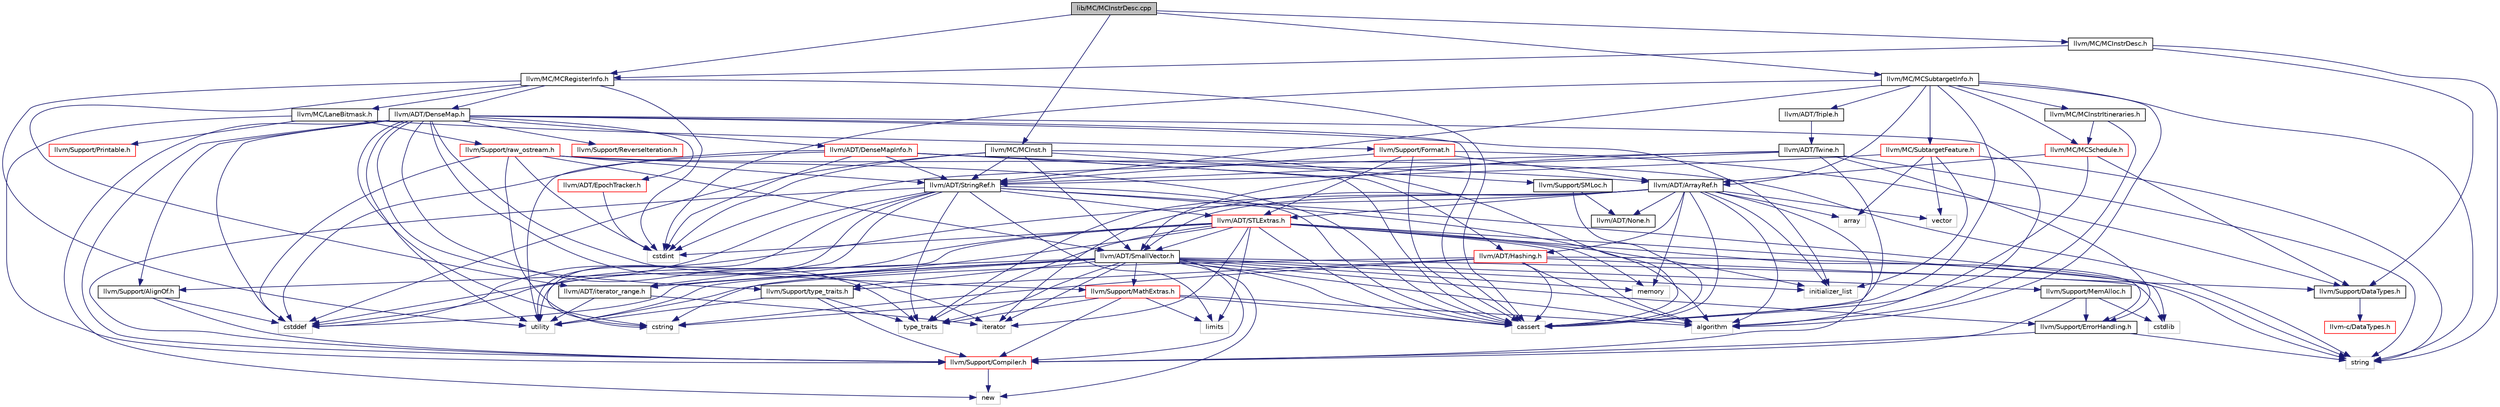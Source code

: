 digraph "lib/MC/MCInstrDesc.cpp"
{
 // LATEX_PDF_SIZE
  bgcolor="transparent";
  edge [fontname="Helvetica",fontsize="10",labelfontname="Helvetica",labelfontsize="10"];
  node [fontname="Helvetica",fontsize="10",shape="box"];
  Node1 [label="lib/MC/MCInstrDesc.cpp",height=0.2,width=0.4,color="black", fillcolor="grey75", style="filled", fontcolor="black",tooltip=" "];
  Node1 -> Node2 [color="midnightblue",fontsize="10",style="solid",fontname="Helvetica"];
  Node2 [label="llvm/MC/MCInstrDesc.h",height=0.2,width=0.4,color="black",URL="$MCInstrDesc_8h.html",tooltip=" "];
  Node2 -> Node3 [color="midnightblue",fontsize="10",style="solid",fontname="Helvetica"];
  Node3 [label="llvm/MC/MCRegisterInfo.h",height=0.2,width=0.4,color="black",URL="$MCRegisterInfo_8h.html",tooltip=" "];
  Node3 -> Node4 [color="midnightblue",fontsize="10",style="solid",fontname="Helvetica"];
  Node4 [label="llvm/ADT/DenseMap.h",height=0.2,width=0.4,color="black",URL="$DenseMap_8h.html",tooltip=" "];
  Node4 -> Node5 [color="midnightblue",fontsize="10",style="solid",fontname="Helvetica"];
  Node5 [label="llvm/ADT/DenseMapInfo.h",height=0.2,width=0.4,color="red",URL="$DenseMapInfo_8h.html",tooltip=" "];
  Node5 -> Node6 [color="midnightblue",fontsize="10",style="solid",fontname="Helvetica"];
  Node6 [label="llvm/ADT/ArrayRef.h",height=0.2,width=0.4,color="black",URL="$ArrayRef_8h.html",tooltip=" "];
  Node6 -> Node7 [color="midnightblue",fontsize="10",style="solid",fontname="Helvetica"];
  Node7 [label="llvm/ADT/Hashing.h",height=0.2,width=0.4,color="red",URL="$Hashing_8h.html",tooltip=" "];
  Node7 -> Node8 [color="midnightblue",fontsize="10",style="solid",fontname="Helvetica"];
  Node8 [label="llvm/Support/DataTypes.h",height=0.2,width=0.4,color="black",URL="$llvm_2Support_2DataTypes_8h.html",tooltip=" "];
  Node8 -> Node9 [color="midnightblue",fontsize="10",style="solid",fontname="Helvetica"];
  Node9 [label="llvm-c/DataTypes.h",height=0.2,width=0.4,color="red",URL="$llvm-c_2DataTypes_8h.html",tooltip=" "];
  Node7 -> Node24 [color="midnightblue",fontsize="10",style="solid",fontname="Helvetica"];
  Node24 [label="llvm/Support/type_traits.h",height=0.2,width=0.4,color="black",URL="$type__traits_8h.html",tooltip=" "];
  Node24 -> Node20 [color="midnightblue",fontsize="10",style="solid",fontname="Helvetica"];
  Node20 [label="llvm/Support/Compiler.h",height=0.2,width=0.4,color="red",URL="$Compiler_8h.html",tooltip=" "];
  Node20 -> Node22 [color="midnightblue",fontsize="10",style="solid",fontname="Helvetica"];
  Node22 [label="new",height=0.2,width=0.4,color="grey75",tooltip=" "];
  Node24 -> Node25 [color="midnightblue",fontsize="10",style="solid",fontname="Helvetica"];
  Node25 [label="type_traits",height=0.2,width=0.4,color="grey75",tooltip=" "];
  Node24 -> Node26 [color="midnightblue",fontsize="10",style="solid",fontname="Helvetica"];
  Node26 [label="utility",height=0.2,width=0.4,color="grey75",tooltip=" "];
  Node7 -> Node36 [color="midnightblue",fontsize="10",style="solid",fontname="Helvetica"];
  Node36 [label="algorithm",height=0.2,width=0.4,color="grey75",tooltip=" "];
  Node7 -> Node27 [color="midnightblue",fontsize="10",style="solid",fontname="Helvetica"];
  Node27 [label="cassert",height=0.2,width=0.4,color="grey75",tooltip=" "];
  Node7 -> Node38 [color="midnightblue",fontsize="10",style="solid",fontname="Helvetica"];
  Node38 [label="cstring",height=0.2,width=0.4,color="grey75",tooltip=" "];
  Node7 -> Node42 [color="midnightblue",fontsize="10",style="solid",fontname="Helvetica"];
  Node42 [label="string",height=0.2,width=0.4,color="grey75",tooltip=" "];
  Node7 -> Node26 [color="midnightblue",fontsize="10",style="solid",fontname="Helvetica"];
  Node6 -> Node19 [color="midnightblue",fontsize="10",style="solid",fontname="Helvetica"];
  Node19 [label="llvm/ADT/None.h",height=0.2,width=0.4,color="black",URL="$None_8h.html",tooltip=" "];
  Node6 -> Node29 [color="midnightblue",fontsize="10",style="solid",fontname="Helvetica"];
  Node29 [label="llvm/ADT/SmallVector.h",height=0.2,width=0.4,color="black",URL="$SmallVector_8h.html",tooltip=" "];
  Node29 -> Node30 [color="midnightblue",fontsize="10",style="solid",fontname="Helvetica"];
  Node30 [label="llvm/ADT/iterator_range.h",height=0.2,width=0.4,color="black",URL="$iterator__range_8h.html",tooltip="This provides a very simple, boring adaptor for a begin and end iterator into a range type."];
  Node30 -> Node31 [color="midnightblue",fontsize="10",style="solid",fontname="Helvetica"];
  Node31 [label="iterator",height=0.2,width=0.4,color="grey75",tooltip=" "];
  Node30 -> Node26 [color="midnightblue",fontsize="10",style="solid",fontname="Helvetica"];
  Node29 -> Node32 [color="midnightblue",fontsize="10",style="solid",fontname="Helvetica"];
  Node32 [label="llvm/Support/AlignOf.h",height=0.2,width=0.4,color="black",URL="$AlignOf_8h.html",tooltip=" "];
  Node32 -> Node20 [color="midnightblue",fontsize="10",style="solid",fontname="Helvetica"];
  Node32 -> Node33 [color="midnightblue",fontsize="10",style="solid",fontname="Helvetica"];
  Node33 [label="cstddef",height=0.2,width=0.4,color="grey75",tooltip=" "];
  Node29 -> Node20 [color="midnightblue",fontsize="10",style="solid",fontname="Helvetica"];
  Node29 -> Node34 [color="midnightblue",fontsize="10",style="solid",fontname="Helvetica"];
  Node34 [label="llvm/Support/MathExtras.h",height=0.2,width=0.4,color="red",URL="$MathExtras_8h.html",tooltip=" "];
  Node34 -> Node20 [color="midnightblue",fontsize="10",style="solid",fontname="Helvetica"];
  Node34 -> Node36 [color="midnightblue",fontsize="10",style="solid",fontname="Helvetica"];
  Node34 -> Node27 [color="midnightblue",fontsize="10",style="solid",fontname="Helvetica"];
  Node34 -> Node38 [color="midnightblue",fontsize="10",style="solid",fontname="Helvetica"];
  Node34 -> Node39 [color="midnightblue",fontsize="10",style="solid",fontname="Helvetica"];
  Node39 [label="limits",height=0.2,width=0.4,color="grey75",tooltip=" "];
  Node34 -> Node25 [color="midnightblue",fontsize="10",style="solid",fontname="Helvetica"];
  Node29 -> Node40 [color="midnightblue",fontsize="10",style="solid",fontname="Helvetica"];
  Node40 [label="llvm/Support/MemAlloc.h",height=0.2,width=0.4,color="black",URL="$MemAlloc_8h.html",tooltip="This file defines counterparts of C library allocation functions defined in the namespace 'std'."];
  Node40 -> Node20 [color="midnightblue",fontsize="10",style="solid",fontname="Helvetica"];
  Node40 -> Node41 [color="midnightblue",fontsize="10",style="solid",fontname="Helvetica"];
  Node41 [label="llvm/Support/ErrorHandling.h",height=0.2,width=0.4,color="black",URL="$llvm_2Support_2ErrorHandling_8h.html",tooltip=" "];
  Node41 -> Node20 [color="midnightblue",fontsize="10",style="solid",fontname="Helvetica"];
  Node41 -> Node42 [color="midnightblue",fontsize="10",style="solid",fontname="Helvetica"];
  Node40 -> Node43 [color="midnightblue",fontsize="10",style="solid",fontname="Helvetica"];
  Node43 [label="cstdlib",height=0.2,width=0.4,color="grey75",tooltip=" "];
  Node29 -> Node24 [color="midnightblue",fontsize="10",style="solid",fontname="Helvetica"];
  Node29 -> Node41 [color="midnightblue",fontsize="10",style="solid",fontname="Helvetica"];
  Node29 -> Node36 [color="midnightblue",fontsize="10",style="solid",fontname="Helvetica"];
  Node29 -> Node27 [color="midnightblue",fontsize="10",style="solid",fontname="Helvetica"];
  Node29 -> Node33 [color="midnightblue",fontsize="10",style="solid",fontname="Helvetica"];
  Node29 -> Node43 [color="midnightblue",fontsize="10",style="solid",fontname="Helvetica"];
  Node29 -> Node38 [color="midnightblue",fontsize="10",style="solid",fontname="Helvetica"];
  Node29 -> Node44 [color="midnightblue",fontsize="10",style="solid",fontname="Helvetica"];
  Node44 [label="initializer_list",height=0.2,width=0.4,color="grey75",tooltip=" "];
  Node29 -> Node31 [color="midnightblue",fontsize="10",style="solid",fontname="Helvetica"];
  Node29 -> Node28 [color="midnightblue",fontsize="10",style="solid",fontname="Helvetica"];
  Node28 [label="memory",height=0.2,width=0.4,color="grey75",tooltip=" "];
  Node29 -> Node22 [color="midnightblue",fontsize="10",style="solid",fontname="Helvetica"];
  Node29 -> Node25 [color="midnightblue",fontsize="10",style="solid",fontname="Helvetica"];
  Node29 -> Node26 [color="midnightblue",fontsize="10",style="solid",fontname="Helvetica"];
  Node6 -> Node17 [color="midnightblue",fontsize="10",style="solid",fontname="Helvetica"];
  Node17 [label="llvm/ADT/STLExtras.h",height=0.2,width=0.4,color="red",URL="$STLExtras_8h.html",tooltip=" "];
  Node17 -> Node29 [color="midnightblue",fontsize="10",style="solid",fontname="Helvetica"];
  Node17 -> Node30 [color="midnightblue",fontsize="10",style="solid",fontname="Helvetica"];
  Node17 -> Node41 [color="midnightblue",fontsize="10",style="solid",fontname="Helvetica"];
  Node17 -> Node36 [color="midnightblue",fontsize="10",style="solid",fontname="Helvetica"];
  Node17 -> Node27 [color="midnightblue",fontsize="10",style="solid",fontname="Helvetica"];
  Node17 -> Node33 [color="midnightblue",fontsize="10",style="solid",fontname="Helvetica"];
  Node17 -> Node47 [color="midnightblue",fontsize="10",style="solid",fontname="Helvetica"];
  Node47 [label="cstdint",height=0.2,width=0.4,color="grey75",tooltip=" "];
  Node17 -> Node43 [color="midnightblue",fontsize="10",style="solid",fontname="Helvetica"];
  Node17 -> Node44 [color="midnightblue",fontsize="10",style="solid",fontname="Helvetica"];
  Node17 -> Node31 [color="midnightblue",fontsize="10",style="solid",fontname="Helvetica"];
  Node17 -> Node39 [color="midnightblue",fontsize="10",style="solid",fontname="Helvetica"];
  Node17 -> Node28 [color="midnightblue",fontsize="10",style="solid",fontname="Helvetica"];
  Node17 -> Node25 [color="midnightblue",fontsize="10",style="solid",fontname="Helvetica"];
  Node17 -> Node26 [color="midnightblue",fontsize="10",style="solid",fontname="Helvetica"];
  Node6 -> Node20 [color="midnightblue",fontsize="10",style="solid",fontname="Helvetica"];
  Node6 -> Node36 [color="midnightblue",fontsize="10",style="solid",fontname="Helvetica"];
  Node6 -> Node54 [color="midnightblue",fontsize="10",style="solid",fontname="Helvetica"];
  Node54 [label="array",height=0.2,width=0.4,color="grey75",tooltip=" "];
  Node6 -> Node27 [color="midnightblue",fontsize="10",style="solid",fontname="Helvetica"];
  Node6 -> Node33 [color="midnightblue",fontsize="10",style="solid",fontname="Helvetica"];
  Node6 -> Node44 [color="midnightblue",fontsize="10",style="solid",fontname="Helvetica"];
  Node6 -> Node31 [color="midnightblue",fontsize="10",style="solid",fontname="Helvetica"];
  Node6 -> Node28 [color="midnightblue",fontsize="10",style="solid",fontname="Helvetica"];
  Node6 -> Node25 [color="midnightblue",fontsize="10",style="solid",fontname="Helvetica"];
  Node6 -> Node55 [color="midnightblue",fontsize="10",style="solid",fontname="Helvetica"];
  Node55 [label="vector",height=0.2,width=0.4,color="grey75",tooltip=" "];
  Node5 -> Node7 [color="midnightblue",fontsize="10",style="solid",fontname="Helvetica"];
  Node5 -> Node16 [color="midnightblue",fontsize="10",style="solid",fontname="Helvetica"];
  Node16 [label="llvm/ADT/StringRef.h",height=0.2,width=0.4,color="black",URL="$StringRef_8h.html",tooltip=" "];
  Node16 -> Node17 [color="midnightblue",fontsize="10",style="solid",fontname="Helvetica"];
  Node16 -> Node30 [color="midnightblue",fontsize="10",style="solid",fontname="Helvetica"];
  Node16 -> Node20 [color="midnightblue",fontsize="10",style="solid",fontname="Helvetica"];
  Node16 -> Node36 [color="midnightblue",fontsize="10",style="solid",fontname="Helvetica"];
  Node16 -> Node27 [color="midnightblue",fontsize="10",style="solid",fontname="Helvetica"];
  Node16 -> Node33 [color="midnightblue",fontsize="10",style="solid",fontname="Helvetica"];
  Node16 -> Node38 [color="midnightblue",fontsize="10",style="solid",fontname="Helvetica"];
  Node16 -> Node39 [color="midnightblue",fontsize="10",style="solid",fontname="Helvetica"];
  Node16 -> Node42 [color="midnightblue",fontsize="10",style="solid",fontname="Helvetica"];
  Node16 -> Node25 [color="midnightblue",fontsize="10",style="solid",fontname="Helvetica"];
  Node16 -> Node26 [color="midnightblue",fontsize="10",style="solid",fontname="Helvetica"];
  Node5 -> Node27 [color="midnightblue",fontsize="10",style="solid",fontname="Helvetica"];
  Node5 -> Node33 [color="midnightblue",fontsize="10",style="solid",fontname="Helvetica"];
  Node5 -> Node47 [color="midnightblue",fontsize="10",style="solid",fontname="Helvetica"];
  Node5 -> Node26 [color="midnightblue",fontsize="10",style="solid",fontname="Helvetica"];
  Node4 -> Node57 [color="midnightblue",fontsize="10",style="solid",fontname="Helvetica"];
  Node57 [label="llvm/ADT/EpochTracker.h",height=0.2,width=0.4,color="red",URL="$EpochTracker_8h.html",tooltip=" "];
  Node57 -> Node47 [color="midnightblue",fontsize="10",style="solid",fontname="Helvetica"];
  Node4 -> Node32 [color="midnightblue",fontsize="10",style="solid",fontname="Helvetica"];
  Node4 -> Node20 [color="midnightblue",fontsize="10",style="solid",fontname="Helvetica"];
  Node4 -> Node34 [color="midnightblue",fontsize="10",style="solid",fontname="Helvetica"];
  Node4 -> Node58 [color="midnightblue",fontsize="10",style="solid",fontname="Helvetica"];
  Node58 [label="llvm/Support/ReverseIteration.h",height=0.2,width=0.4,color="red",URL="$ReverseIteration_8h.html",tooltip=" "];
  Node4 -> Node24 [color="midnightblue",fontsize="10",style="solid",fontname="Helvetica"];
  Node4 -> Node36 [color="midnightblue",fontsize="10",style="solid",fontname="Helvetica"];
  Node4 -> Node27 [color="midnightblue",fontsize="10",style="solid",fontname="Helvetica"];
  Node4 -> Node33 [color="midnightblue",fontsize="10",style="solid",fontname="Helvetica"];
  Node4 -> Node38 [color="midnightblue",fontsize="10",style="solid",fontname="Helvetica"];
  Node4 -> Node44 [color="midnightblue",fontsize="10",style="solid",fontname="Helvetica"];
  Node4 -> Node31 [color="midnightblue",fontsize="10",style="solid",fontname="Helvetica"];
  Node4 -> Node22 [color="midnightblue",fontsize="10",style="solid",fontname="Helvetica"];
  Node4 -> Node25 [color="midnightblue",fontsize="10",style="solid",fontname="Helvetica"];
  Node4 -> Node26 [color="midnightblue",fontsize="10",style="solid",fontname="Helvetica"];
  Node3 -> Node30 [color="midnightblue",fontsize="10",style="solid",fontname="Helvetica"];
  Node3 -> Node59 [color="midnightblue",fontsize="10",style="solid",fontname="Helvetica"];
  Node59 [label="llvm/MC/LaneBitmask.h",height=0.2,width=0.4,color="black",URL="$LaneBitmask_8h.html",tooltip="A common definition of LaneBitmask for use in TableGen and CodeGen."];
  Node59 -> Node20 [color="midnightblue",fontsize="10",style="solid",fontname="Helvetica"];
  Node59 -> Node60 [color="midnightblue",fontsize="10",style="solid",fontname="Helvetica"];
  Node60 [label="llvm/Support/Format.h",height=0.2,width=0.4,color="red",URL="$Format_8h.html",tooltip=" "];
  Node60 -> Node6 [color="midnightblue",fontsize="10",style="solid",fontname="Helvetica"];
  Node60 -> Node17 [color="midnightblue",fontsize="10",style="solid",fontname="Helvetica"];
  Node60 -> Node16 [color="midnightblue",fontsize="10",style="solid",fontname="Helvetica"];
  Node60 -> Node8 [color="midnightblue",fontsize="10",style="solid",fontname="Helvetica"];
  Node60 -> Node27 [color="midnightblue",fontsize="10",style="solid",fontname="Helvetica"];
  Node59 -> Node62 [color="midnightblue",fontsize="10",style="solid",fontname="Helvetica"];
  Node62 [label="llvm/Support/Printable.h",height=0.2,width=0.4,color="red",URL="$Printable_8h.html",tooltip=" "];
  Node59 -> Node63 [color="midnightblue",fontsize="10",style="solid",fontname="Helvetica"];
  Node63 [label="llvm/Support/raw_ostream.h",height=0.2,width=0.4,color="red",URL="$raw__ostream_8h.html",tooltip=" "];
  Node63 -> Node29 [color="midnightblue",fontsize="10",style="solid",fontname="Helvetica"];
  Node63 -> Node16 [color="midnightblue",fontsize="10",style="solid",fontname="Helvetica"];
  Node63 -> Node27 [color="midnightblue",fontsize="10",style="solid",fontname="Helvetica"];
  Node63 -> Node33 [color="midnightblue",fontsize="10",style="solid",fontname="Helvetica"];
  Node63 -> Node47 [color="midnightblue",fontsize="10",style="solid",fontname="Helvetica"];
  Node63 -> Node38 [color="midnightblue",fontsize="10",style="solid",fontname="Helvetica"];
  Node63 -> Node42 [color="midnightblue",fontsize="10",style="solid",fontname="Helvetica"];
  Node3 -> Node27 [color="midnightblue",fontsize="10",style="solid",fontname="Helvetica"];
  Node3 -> Node47 [color="midnightblue",fontsize="10",style="solid",fontname="Helvetica"];
  Node3 -> Node26 [color="midnightblue",fontsize="10",style="solid",fontname="Helvetica"];
  Node2 -> Node8 [color="midnightblue",fontsize="10",style="solid",fontname="Helvetica"];
  Node2 -> Node42 [color="midnightblue",fontsize="10",style="solid",fontname="Helvetica"];
  Node1 -> Node65 [color="midnightblue",fontsize="10",style="solid",fontname="Helvetica"];
  Node65 [label="llvm/MC/MCInst.h",height=0.2,width=0.4,color="black",URL="$MCInst_8h.html",tooltip=" "];
  Node65 -> Node29 [color="midnightblue",fontsize="10",style="solid",fontname="Helvetica"];
  Node65 -> Node16 [color="midnightblue",fontsize="10",style="solid",fontname="Helvetica"];
  Node65 -> Node66 [color="midnightblue",fontsize="10",style="solid",fontname="Helvetica"];
  Node66 [label="llvm/Support/SMLoc.h",height=0.2,width=0.4,color="black",URL="$SMLoc_8h.html",tooltip=" "];
  Node66 -> Node19 [color="midnightblue",fontsize="10",style="solid",fontname="Helvetica"];
  Node66 -> Node27 [color="midnightblue",fontsize="10",style="solid",fontname="Helvetica"];
  Node65 -> Node27 [color="midnightblue",fontsize="10",style="solid",fontname="Helvetica"];
  Node65 -> Node33 [color="midnightblue",fontsize="10",style="solid",fontname="Helvetica"];
  Node65 -> Node47 [color="midnightblue",fontsize="10",style="solid",fontname="Helvetica"];
  Node1 -> Node3 [color="midnightblue",fontsize="10",style="solid",fontname="Helvetica"];
  Node1 -> Node67 [color="midnightblue",fontsize="10",style="solid",fontname="Helvetica"];
  Node67 [label="llvm/MC/MCSubtargetInfo.h",height=0.2,width=0.4,color="black",URL="$MCSubtargetInfo_8h.html",tooltip=" "];
  Node67 -> Node6 [color="midnightblue",fontsize="10",style="solid",fontname="Helvetica"];
  Node67 -> Node16 [color="midnightblue",fontsize="10",style="solid",fontname="Helvetica"];
  Node67 -> Node68 [color="midnightblue",fontsize="10",style="solid",fontname="Helvetica"];
  Node68 [label="llvm/ADT/Triple.h",height=0.2,width=0.4,color="black",URL="$Triple_8h.html",tooltip=" "];
  Node68 -> Node69 [color="midnightblue",fontsize="10",style="solid",fontname="Helvetica"];
  Node69 [label="llvm/ADT/Twine.h",height=0.2,width=0.4,color="black",URL="$Twine_8h.html",tooltip=" "];
  Node69 -> Node29 [color="midnightblue",fontsize="10",style="solid",fontname="Helvetica"];
  Node69 -> Node16 [color="midnightblue",fontsize="10",style="solid",fontname="Helvetica"];
  Node69 -> Node41 [color="midnightblue",fontsize="10",style="solid",fontname="Helvetica"];
  Node69 -> Node27 [color="midnightblue",fontsize="10",style="solid",fontname="Helvetica"];
  Node69 -> Node47 [color="midnightblue",fontsize="10",style="solid",fontname="Helvetica"];
  Node69 -> Node42 [color="midnightblue",fontsize="10",style="solid",fontname="Helvetica"];
  Node67 -> Node70 [color="midnightblue",fontsize="10",style="solid",fontname="Helvetica"];
  Node70 [label="llvm/MC/MCInstrItineraries.h",height=0.2,width=0.4,color="black",URL="$MCInstrItineraries_8h.html",tooltip=" "];
  Node70 -> Node71 [color="midnightblue",fontsize="10",style="solid",fontname="Helvetica"];
  Node71 [label="llvm/MC/MCSchedule.h",height=0.2,width=0.4,color="red",URL="$MCSchedule_8h.html",tooltip=" "];
  Node71 -> Node6 [color="midnightblue",fontsize="10",style="solid",fontname="Helvetica"];
  Node71 -> Node8 [color="midnightblue",fontsize="10",style="solid",fontname="Helvetica"];
  Node71 -> Node27 [color="midnightblue",fontsize="10",style="solid",fontname="Helvetica"];
  Node70 -> Node36 [color="midnightblue",fontsize="10",style="solid",fontname="Helvetica"];
  Node67 -> Node71 [color="midnightblue",fontsize="10",style="solid",fontname="Helvetica"];
  Node67 -> Node72 [color="midnightblue",fontsize="10",style="solid",fontname="Helvetica"];
  Node72 [label="llvm/MC/SubtargetFeature.h",height=0.2,width=0.4,color="red",URL="$SubtargetFeature_8h.html",tooltip=" "];
  Node72 -> Node16 [color="midnightblue",fontsize="10",style="solid",fontname="Helvetica"];
  Node72 -> Node54 [color="midnightblue",fontsize="10",style="solid",fontname="Helvetica"];
  Node72 -> Node44 [color="midnightblue",fontsize="10",style="solid",fontname="Helvetica"];
  Node72 -> Node42 [color="midnightblue",fontsize="10",style="solid",fontname="Helvetica"];
  Node72 -> Node55 [color="midnightblue",fontsize="10",style="solid",fontname="Helvetica"];
  Node67 -> Node36 [color="midnightblue",fontsize="10",style="solid",fontname="Helvetica"];
  Node67 -> Node27 [color="midnightblue",fontsize="10",style="solid",fontname="Helvetica"];
  Node67 -> Node47 [color="midnightblue",fontsize="10",style="solid",fontname="Helvetica"];
  Node67 -> Node42 [color="midnightblue",fontsize="10",style="solid",fontname="Helvetica"];
}
